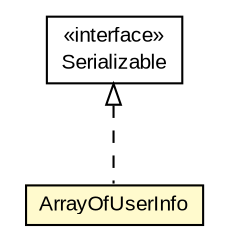 #!/usr/local/bin/dot
#
# Class diagram 
# Generated by UMLGraph version R5_6-24-gf6e263 (http://www.umlgraph.org/)
#

digraph G {
	edge [fontname="arial",fontsize=10,labelfontname="arial",labelfontsize=10];
	node [fontname="arial",fontsize=10,shape=plaintext];
	nodesep=0.25;
	ranksep=0.5;
	// org.miloss.fgsms.services.interfaces.policyconfiguration.ArrayOfUserInfo
	c38902 [label=<<table title="org.miloss.fgsms.services.interfaces.policyconfiguration.ArrayOfUserInfo" border="0" cellborder="1" cellspacing="0" cellpadding="2" port="p" bgcolor="lemonChiffon" href="./ArrayOfUserInfo.html">
		<tr><td><table border="0" cellspacing="0" cellpadding="1">
<tr><td align="center" balign="center"> ArrayOfUserInfo </td></tr>
		</table></td></tr>
		</table>>, URL="./ArrayOfUserInfo.html", fontname="arial", fontcolor="black", fontsize=10.0];
	//org.miloss.fgsms.services.interfaces.policyconfiguration.ArrayOfUserInfo implements java.io.Serializable
	c39093:p -> c38902:p [dir=back,arrowtail=empty,style=dashed];
	// java.io.Serializable
	c39093 [label=<<table title="java.io.Serializable" border="0" cellborder="1" cellspacing="0" cellpadding="2" port="p" href="http://java.sun.com/j2se/1.4.2/docs/api/java/io/Serializable.html">
		<tr><td><table border="0" cellspacing="0" cellpadding="1">
<tr><td align="center" balign="center"> &#171;interface&#187; </td></tr>
<tr><td align="center" balign="center"> Serializable </td></tr>
		</table></td></tr>
		</table>>, URL="http://java.sun.com/j2se/1.4.2/docs/api/java/io/Serializable.html", fontname="arial", fontcolor="black", fontsize=10.0];
}

